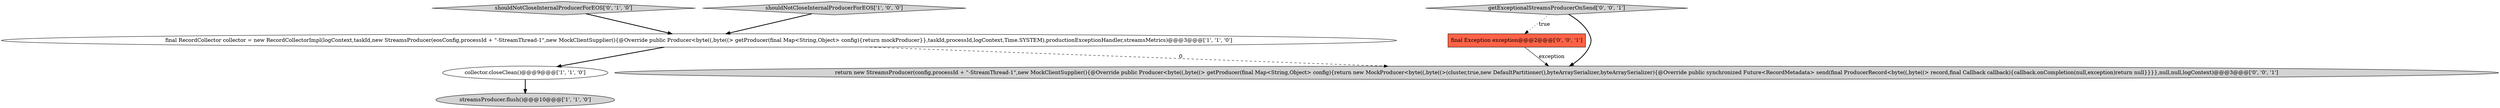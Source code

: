 digraph {
4 [style = filled, label = "shouldNotCloseInternalProducerForEOS['0', '1', '0']", fillcolor = lightgray, shape = diamond image = "AAA0AAABBB2BBB"];
0 [style = filled, label = "collector.closeClean()@@@9@@@['1', '1', '0']", fillcolor = white, shape = ellipse image = "AAA0AAABBB1BBB"];
1 [style = filled, label = "streamsProducer.flush()@@@10@@@['1', '1', '0']", fillcolor = lightgray, shape = ellipse image = "AAA0AAABBB1BBB"];
6 [style = filled, label = "return new StreamsProducer(config,processId + \"-StreamThread-1\",new MockClientSupplier(){@Override public Producer<byte((,byte((> getProducer(final Map<String,Object> config){return new MockProducer<byte((,byte((>(cluster,true,new DefaultPartitioner(),byteArraySerializer,byteArraySerializer){@Override public synchronized Future<RecordMetadata> send(final ProducerRecord<byte((,byte((> record,final Callback callback){callback.onCompletion(null,exception)return null}}}},null,null,logContext)@@@3@@@['0', '0', '1']", fillcolor = lightgray, shape = ellipse image = "AAA0AAABBB3BBB"];
3 [style = filled, label = "shouldNotCloseInternalProducerForEOS['1', '0', '0']", fillcolor = lightgray, shape = diamond image = "AAA0AAABBB1BBB"];
7 [style = filled, label = "getExceptionalStreamsProducerOnSend['0', '0', '1']", fillcolor = lightgray, shape = diamond image = "AAA0AAABBB3BBB"];
2 [style = filled, label = "final RecordCollector collector = new RecordCollectorImpl(logContext,taskId,new StreamsProducer(eosConfig,processId + \"-StreamThread-1\",new MockClientSupplier(){@Override public Producer<byte((,byte((> getProducer(final Map<String,Object> config){return mockProducer}},taskId,processId,logContext,Time.SYSTEM),productionExceptionHandler,streamsMetrics)@@@3@@@['1', '1', '0']", fillcolor = white, shape = ellipse image = "AAA0AAABBB1BBB"];
5 [style = filled, label = "final Exception exception@@@2@@@['0', '0', '1']", fillcolor = tomato, shape = box image = "AAA0AAABBB3BBB"];
5->6 [style = solid, label="exception"];
2->0 [style = bold, label=""];
4->2 [style = bold, label=""];
3->2 [style = bold, label=""];
0->1 [style = bold, label=""];
7->6 [style = bold, label=""];
7->5 [style = dotted, label="true"];
2->6 [style = dashed, label="0"];
}
